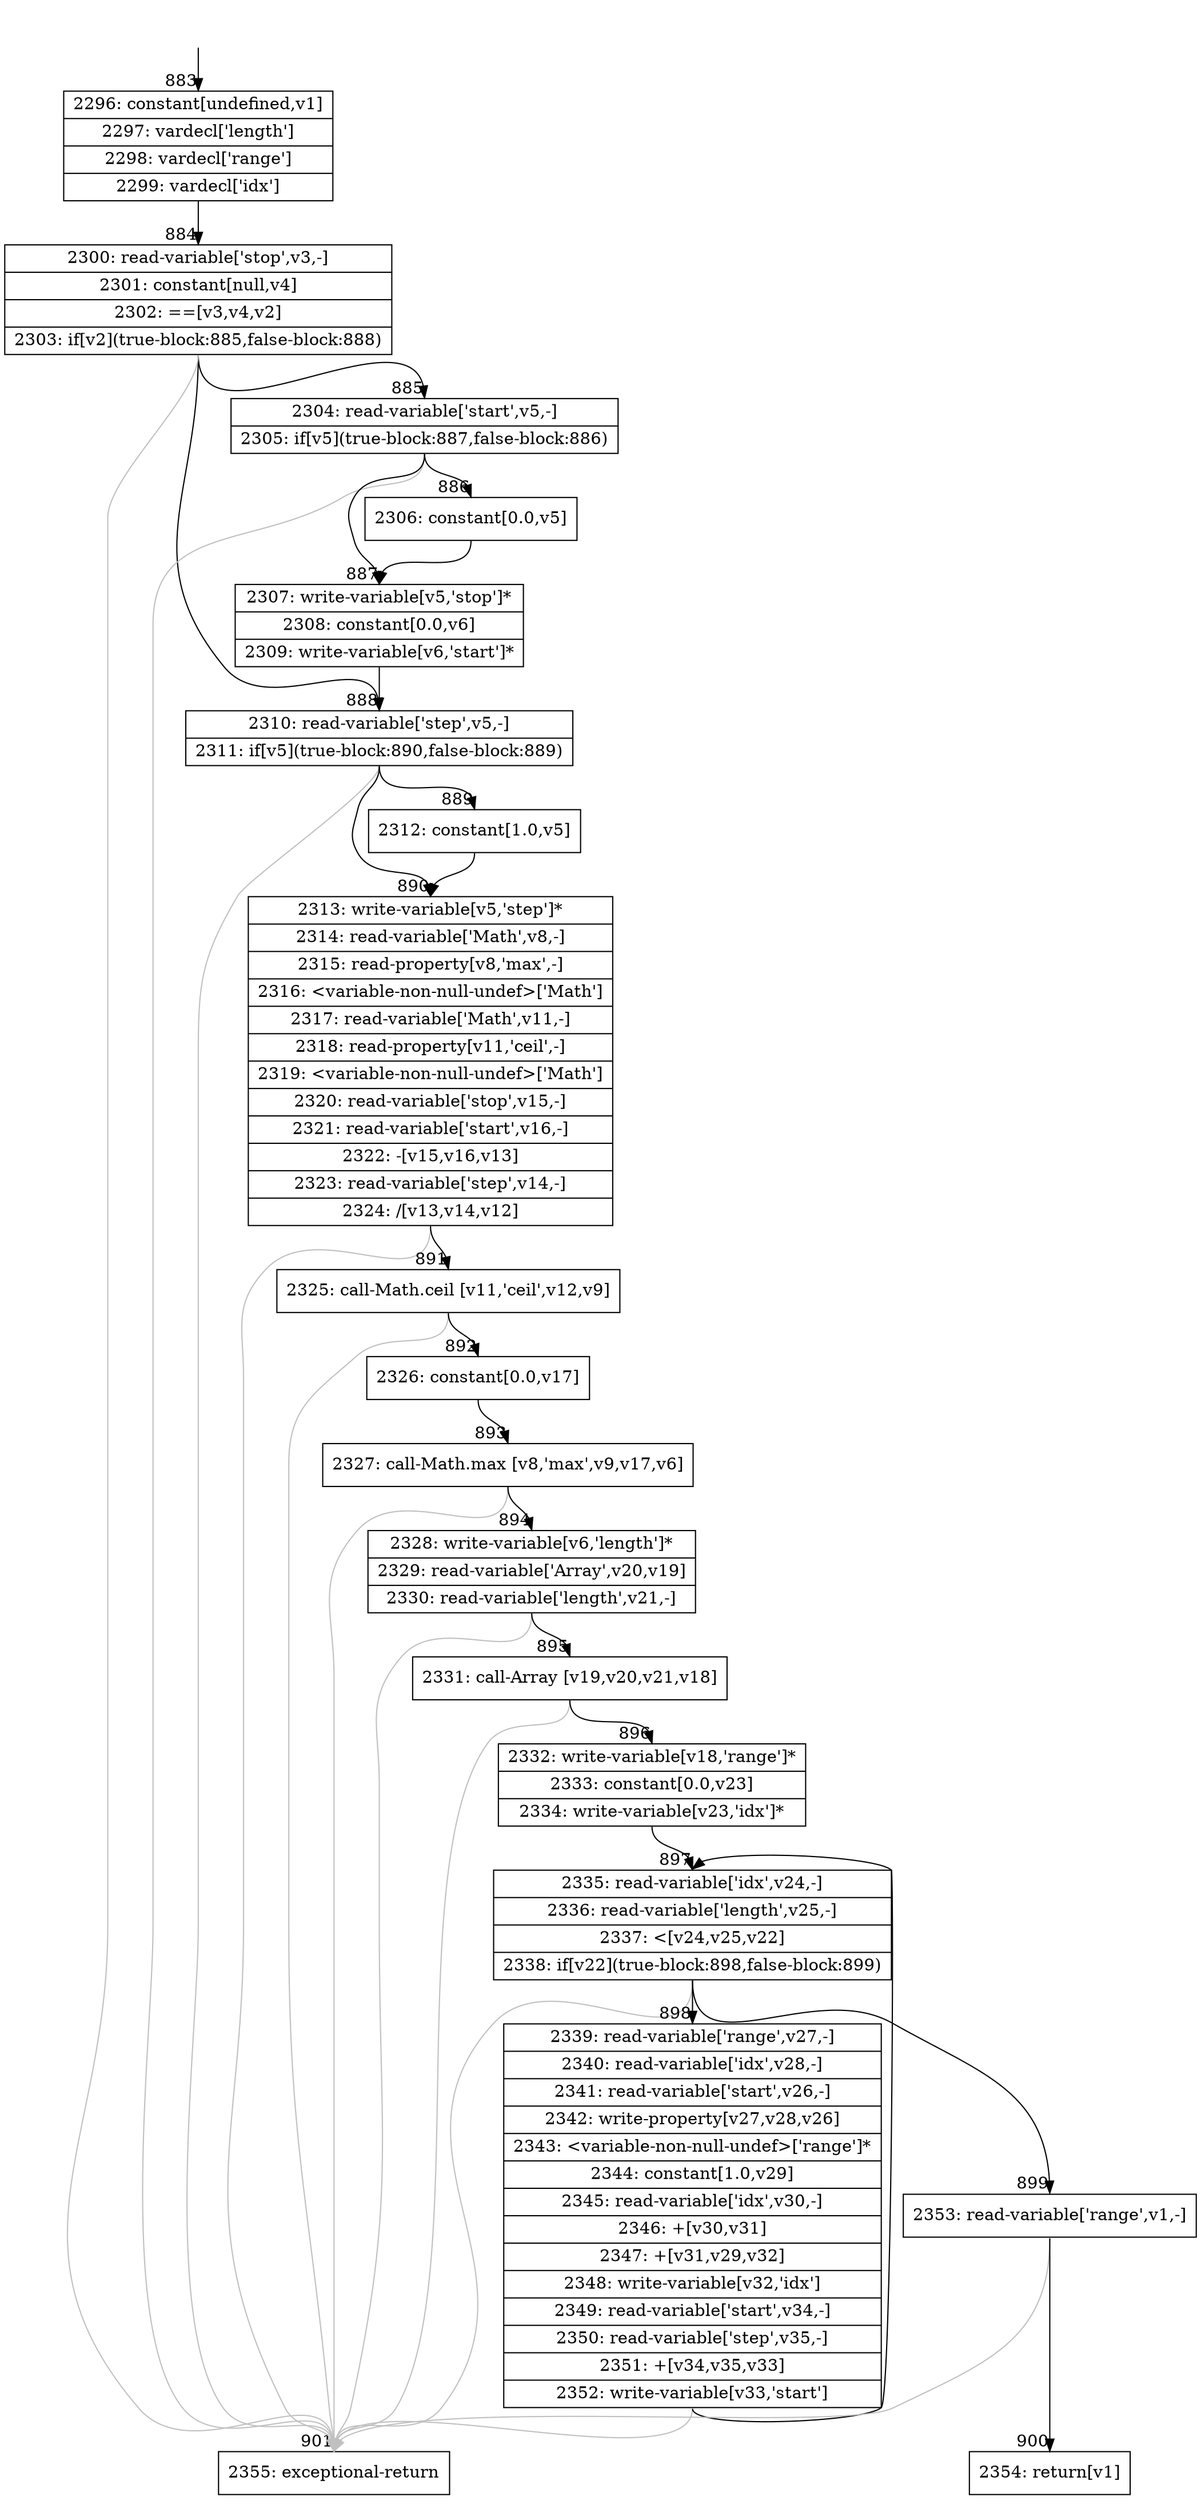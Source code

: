 digraph {
rankdir="TD"
BB_entry72[shape=none,label=""];
BB_entry72 -> BB883 [tailport=s, headport=n, headlabel="    883"]
BB883 [shape=record label="{2296: constant[undefined,v1]|2297: vardecl['length']|2298: vardecl['range']|2299: vardecl['idx']}" ] 
BB883 -> BB884 [tailport=s, headport=n, headlabel="      884"]
BB884 [shape=record label="{2300: read-variable['stop',v3,-]|2301: constant[null,v4]|2302: ==[v3,v4,v2]|2303: if[v2](true-block:885,false-block:888)}" ] 
BB884 -> BB885 [tailport=s, headport=n, headlabel="      885"]
BB884 -> BB888 [tailport=s, headport=n, headlabel="      888"]
BB884 -> BB901 [tailport=s, headport=n, color=gray, headlabel="      901"]
BB885 [shape=record label="{2304: read-variable['start',v5,-]|2305: if[v5](true-block:887,false-block:886)}" ] 
BB885 -> BB887 [tailport=s, headport=n, headlabel="      887"]
BB885 -> BB886 [tailport=s, headport=n, headlabel="      886"]
BB885 -> BB901 [tailport=s, headport=n, color=gray]
BB886 [shape=record label="{2306: constant[0.0,v5]}" ] 
BB886 -> BB887 [tailport=s, headport=n]
BB887 [shape=record label="{2307: write-variable[v5,'stop']*|2308: constant[0.0,v6]|2309: write-variable[v6,'start']*}" ] 
BB887 -> BB888 [tailport=s, headport=n]
BB888 [shape=record label="{2310: read-variable['step',v5,-]|2311: if[v5](true-block:890,false-block:889)}" ] 
BB888 -> BB890 [tailport=s, headport=n, headlabel="      890"]
BB888 -> BB889 [tailport=s, headport=n, headlabel="      889"]
BB888 -> BB901 [tailport=s, headport=n, color=gray]
BB889 [shape=record label="{2312: constant[1.0,v5]}" ] 
BB889 -> BB890 [tailport=s, headport=n]
BB890 [shape=record label="{2313: write-variable[v5,'step']*|2314: read-variable['Math',v8,-]|2315: read-property[v8,'max',-]|2316: \<variable-non-null-undef\>['Math']|2317: read-variable['Math',v11,-]|2318: read-property[v11,'ceil',-]|2319: \<variable-non-null-undef\>['Math']|2320: read-variable['stop',v15,-]|2321: read-variable['start',v16,-]|2322: -[v15,v16,v13]|2323: read-variable['step',v14,-]|2324: /[v13,v14,v12]}" ] 
BB890 -> BB891 [tailport=s, headport=n, headlabel="      891"]
BB890 -> BB901 [tailport=s, headport=n, color=gray]
BB891 [shape=record label="{2325: call-Math.ceil [v11,'ceil',v12,v9]}" ] 
BB891 -> BB892 [tailport=s, headport=n, headlabel="      892"]
BB891 -> BB901 [tailport=s, headport=n, color=gray]
BB892 [shape=record label="{2326: constant[0.0,v17]}" ] 
BB892 -> BB893 [tailport=s, headport=n, headlabel="      893"]
BB893 [shape=record label="{2327: call-Math.max [v8,'max',v9,v17,v6]}" ] 
BB893 -> BB894 [tailport=s, headport=n, headlabel="      894"]
BB893 -> BB901 [tailport=s, headport=n, color=gray]
BB894 [shape=record label="{2328: write-variable[v6,'length']*|2329: read-variable['Array',v20,v19]|2330: read-variable['length',v21,-]}" ] 
BB894 -> BB895 [tailport=s, headport=n, headlabel="      895"]
BB894 -> BB901 [tailport=s, headport=n, color=gray]
BB895 [shape=record label="{2331: call-Array [v19,v20,v21,v18]}" ] 
BB895 -> BB896 [tailport=s, headport=n, headlabel="      896"]
BB895 -> BB901 [tailport=s, headport=n, color=gray]
BB896 [shape=record label="{2332: write-variable[v18,'range']*|2333: constant[0.0,v23]|2334: write-variable[v23,'idx']*}" ] 
BB896 -> BB897 [tailport=s, headport=n, headlabel="      897"]
BB897 [shape=record label="{2335: read-variable['idx',v24,-]|2336: read-variable['length',v25,-]|2337: \<[v24,v25,v22]|2338: if[v22](true-block:898,false-block:899)}" ] 
BB897 -> BB898 [tailport=s, headport=n, headlabel="      898"]
BB897 -> BB899 [tailport=s, headport=n, headlabel="      899"]
BB897 -> BB901 [tailport=s, headport=n, color=gray]
BB898 [shape=record label="{2339: read-variable['range',v27,-]|2340: read-variable['idx',v28,-]|2341: read-variable['start',v26,-]|2342: write-property[v27,v28,v26]|2343: \<variable-non-null-undef\>['range']*|2344: constant[1.0,v29]|2345: read-variable['idx',v30,-]|2346: +[v30,v31]|2347: +[v31,v29,v32]|2348: write-variable[v32,'idx']|2349: read-variable['start',v34,-]|2350: read-variable['step',v35,-]|2351: +[v34,v35,v33]|2352: write-variable[v33,'start']}" ] 
BB898 -> BB897 [tailport=s, headport=n]
BB898 -> BB901 [tailport=s, headport=n, color=gray]
BB899 [shape=record label="{2353: read-variable['range',v1,-]}" ] 
BB899 -> BB900 [tailport=s, headport=n, headlabel="      900"]
BB899 -> BB901 [tailport=s, headport=n, color=gray]
BB900 [shape=record label="{2354: return[v1]}" ] 
BB901 [shape=record label="{2355: exceptional-return}" ] 
//#$~ 696
}

